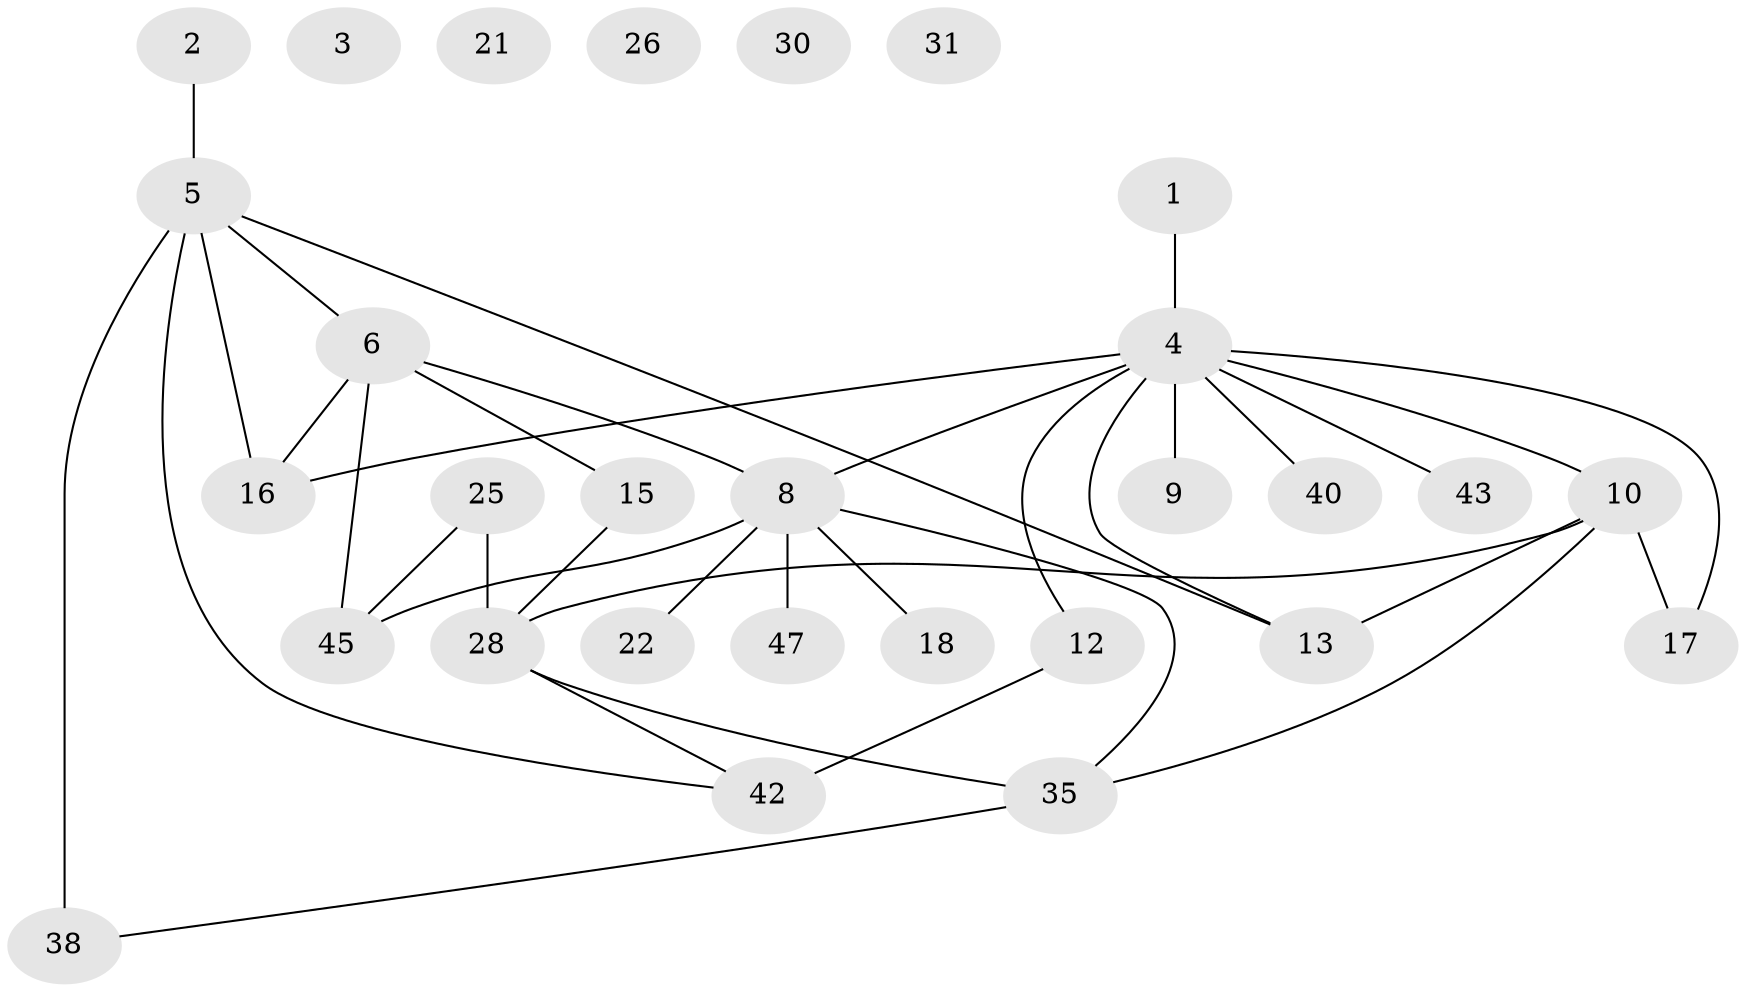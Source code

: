 // original degree distribution, {1: 0.2413793103448276, 2: 0.1896551724137931, 0: 0.08620689655172414, 3: 0.3103448275862069, 4: 0.10344827586206896, 5: 0.017241379310344827, 7: 0.017241379310344827, 6: 0.034482758620689655}
// Generated by graph-tools (version 1.1) at 2025/13/03/09/25 04:13:02]
// undirected, 29 vertices, 36 edges
graph export_dot {
graph [start="1"]
  node [color=gray90,style=filled];
  1;
  2 [super="+19+33"];
  3;
  4 [super="+20+32+7"];
  5 [super="+57+27+34"];
  6 [super="+48"];
  8 [super="+50+24"];
  9 [super="+56"];
  10 [super="+58"];
  12 [super="+23"];
  13;
  15;
  16;
  17;
  18;
  21;
  22;
  25;
  26;
  28 [super="+41"];
  30;
  31;
  35 [super="+51+37"];
  38;
  40;
  42 [super="+44"];
  43;
  45 [super="+49+53"];
  47;
  1 -- 4;
  2 -- 5;
  4 -- 8;
  4 -- 9;
  4 -- 17;
  4 -- 10;
  4 -- 43;
  4 -- 13;
  4 -- 16;
  4 -- 40;
  4 -- 12;
  5 -- 16;
  5 -- 6;
  5 -- 38 [weight=2];
  5 -- 42;
  5 -- 13;
  6 -- 16;
  6 -- 45;
  6 -- 15;
  6 -- 8;
  8 -- 47;
  8 -- 18;
  8 -- 35;
  8 -- 22;
  8 -- 45;
  10 -- 28;
  10 -- 17;
  10 -- 13;
  10 -- 35;
  12 -- 42 [weight=2];
  15 -- 28;
  25 -- 28;
  25 -- 45;
  28 -- 42;
  28 -- 35;
  35 -- 38;
}
